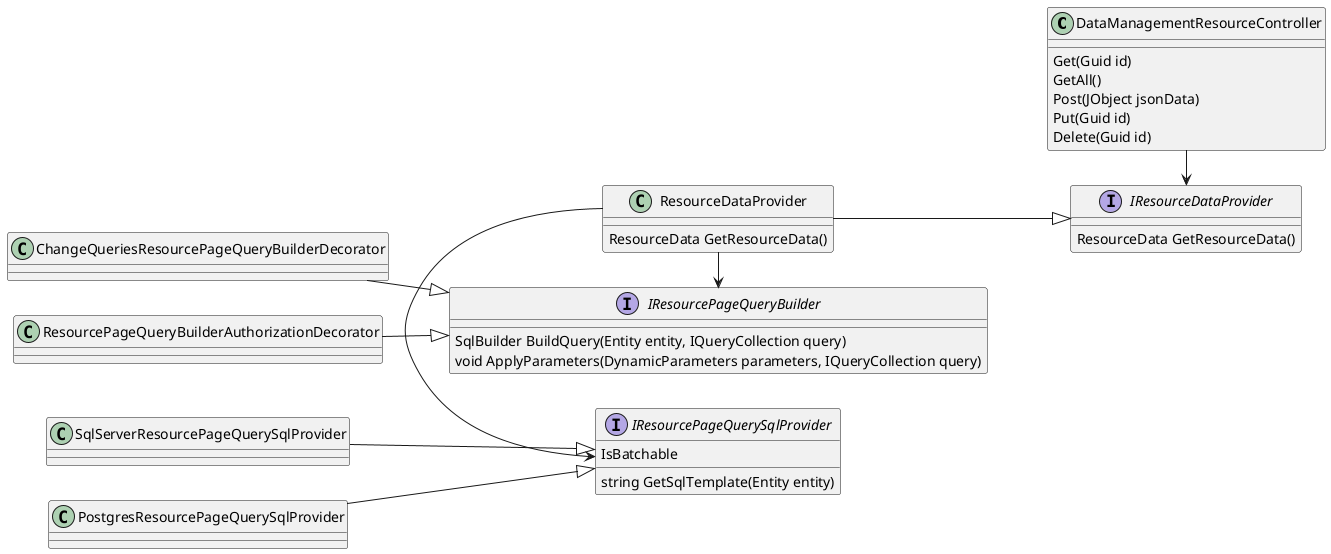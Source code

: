 @startuml
left to right direction

class DataManagementResourceController {
    Get(Guid id)
    GetAll()
    Post(JObject jsonData)
    Put(Guid id)
    Delete(Guid id)
}

DataManagementResourceController -> IResourceDataProvider

interface IResourceDataProvider {
    ResourceData GetResourceData()
}

class ResourceDataProvider {
     ResourceData GetResourceData()
}

ResourceDataProvider --|> IResourceDataProvider
ResourceDataProvider -> IResourcePageQueryBuilder
ResourceDataProvider -> IResourcePageQuerySqlProvider

interface IResourcePageQueryBuilder {
    SqlBuilder BuildQuery(Entity entity, IQueryCollection query)
    void ApplyParameters(DynamicParameters parameters, IQueryCollection query)
}

interface IResourcePageQuerySqlProvider {
    IsBatchable
    string GetSqlTemplate(Entity entity)
}

SqlServerResourcePageQuerySqlProvider --|> IResourcePageQuerySqlProvider
PostgresResourcePageQuerySqlProvider --|> IResourcePageQuerySqlProvider

class ChangeQueriesResourcePageQueryBuilderDecorator
ChangeQueriesResourcePageQueryBuilderDecorator --|> IResourcePageQueryBuilder

class ResourcePageQueryBuilderAuthorizationDecorator
ResourcePageQueryBuilderAuthorizationDecorator --|> IResourcePageQueryBuilder

@enduml